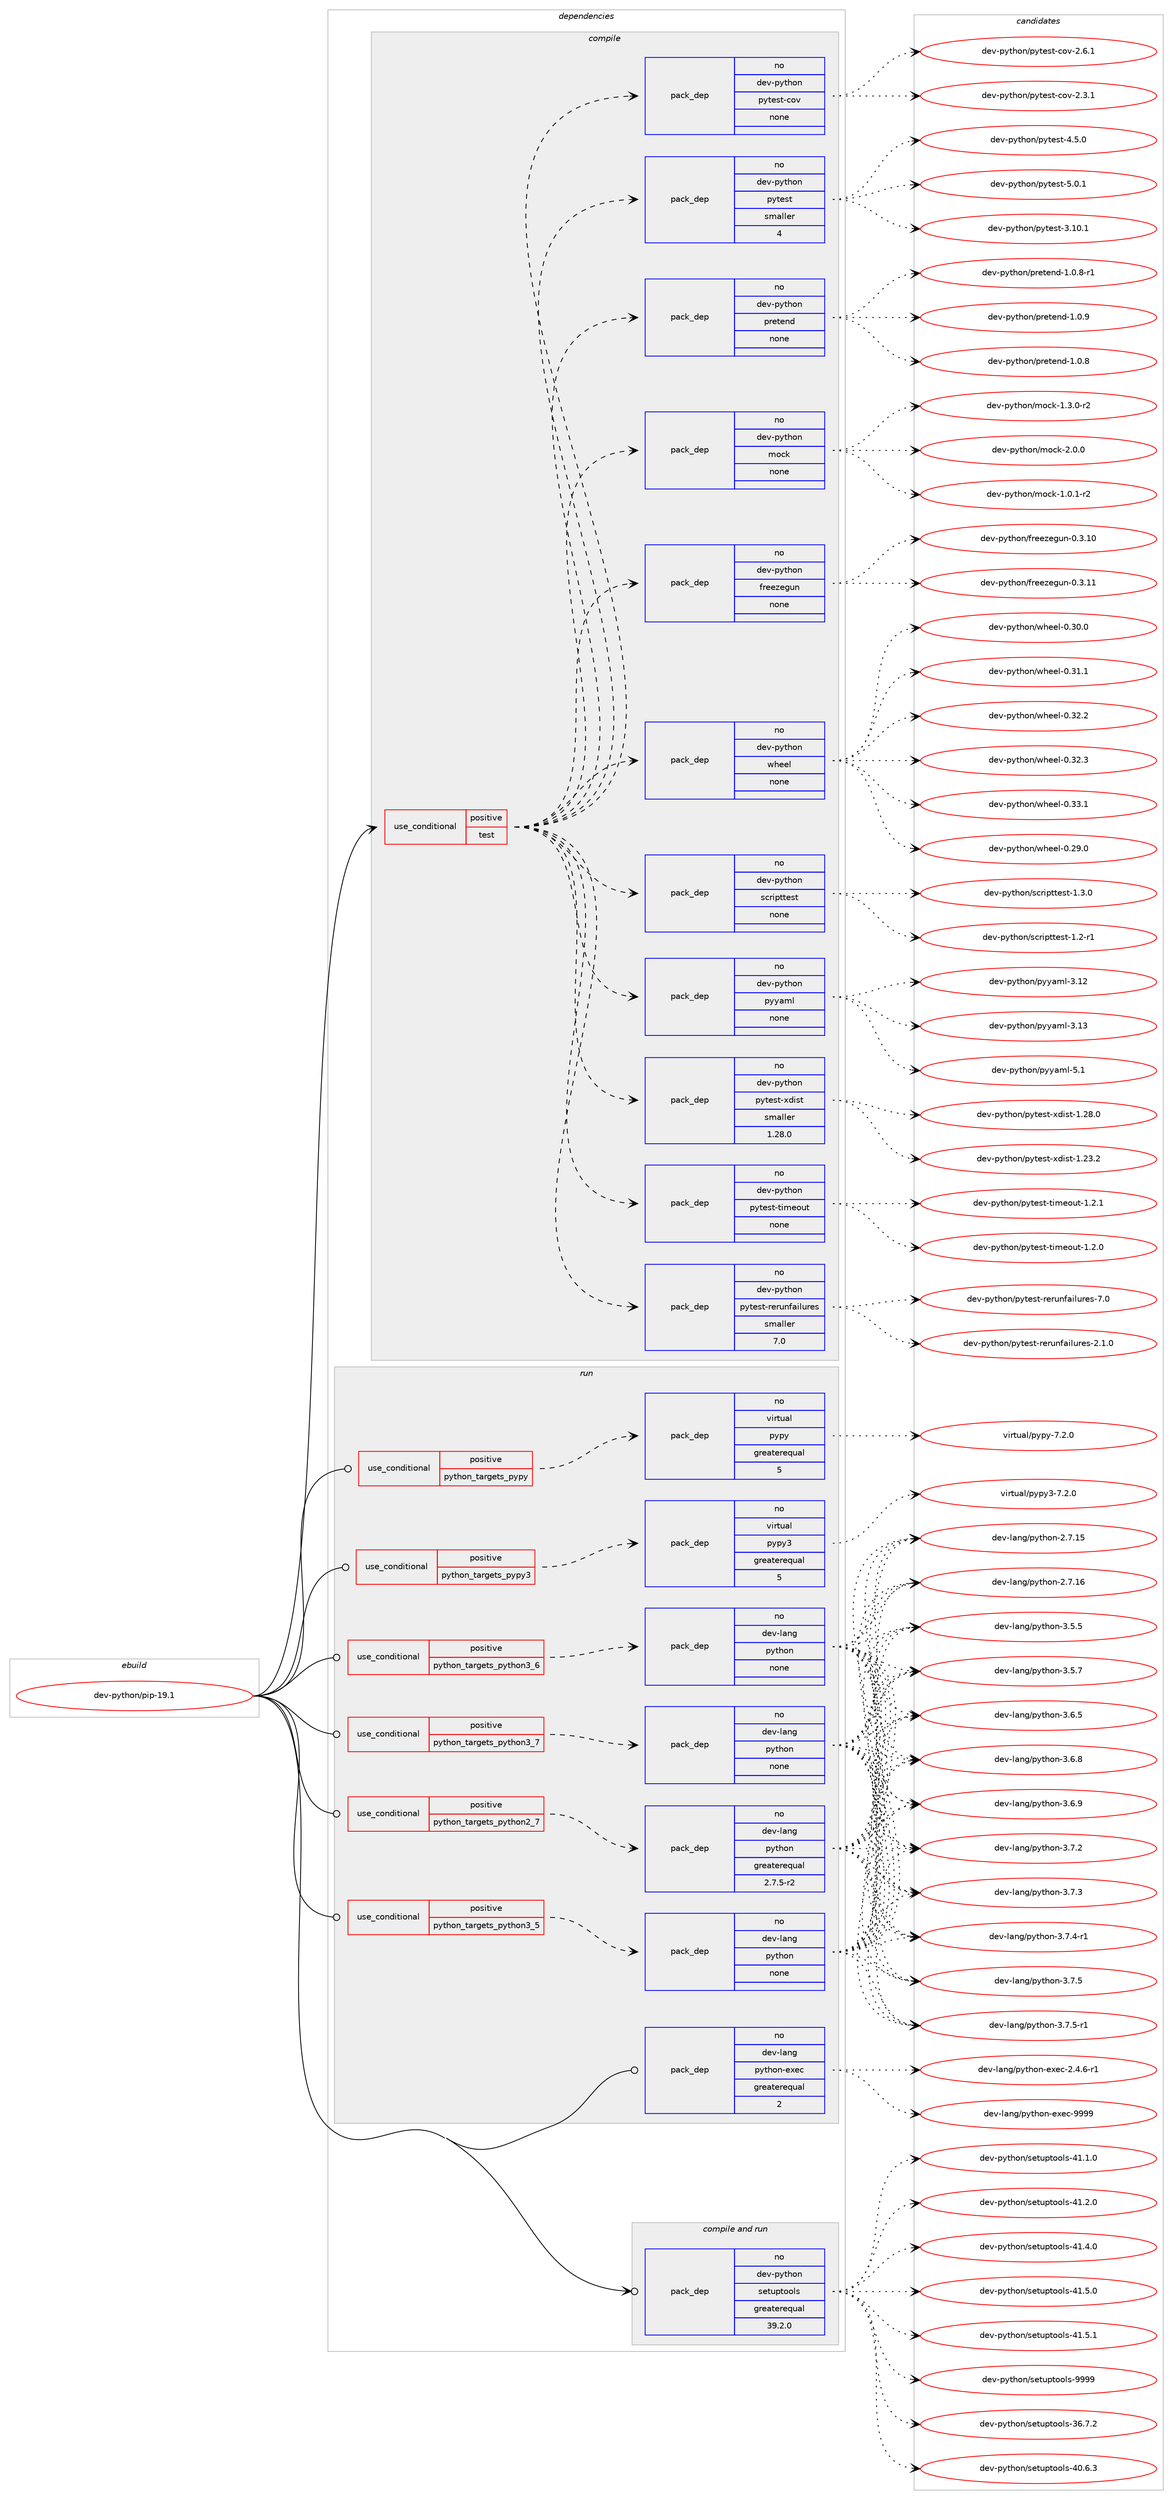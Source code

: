 digraph prolog {

# *************
# Graph options
# *************

newrank=true;
concentrate=true;
compound=true;
graph [rankdir=LR,fontname=Helvetica,fontsize=10,ranksep=1.5];#, ranksep=2.5, nodesep=0.2];
edge  [arrowhead=vee];
node  [fontname=Helvetica,fontsize=10];

# **********
# The ebuild
# **********

subgraph cluster_leftcol {
color=gray;
rank=same;
label=<<i>ebuild</i>>;
id [label="dev-python/pip-19.1", color=red, width=4, href="../dev-python/pip-19.1.svg"];
}

# ****************
# The dependencies
# ****************

subgraph cluster_midcol {
color=gray;
label=<<i>dependencies</i>>;
subgraph cluster_compile {
fillcolor="#eeeeee";
style=filled;
label=<<i>compile</i>>;
subgraph cond144595 {
dependency622175 [label=<<TABLE BORDER="0" CELLBORDER="1" CELLSPACING="0" CELLPADDING="4"><TR><TD ROWSPAN="3" CELLPADDING="10">use_conditional</TD></TR><TR><TD>positive</TD></TR><TR><TD>test</TD></TR></TABLE>>, shape=none, color=red];
subgraph pack465740 {
dependency622176 [label=<<TABLE BORDER="0" CELLBORDER="1" CELLSPACING="0" CELLPADDING="4" WIDTH="220"><TR><TD ROWSPAN="6" CELLPADDING="30">pack_dep</TD></TR><TR><TD WIDTH="110">no</TD></TR><TR><TD>dev-python</TD></TR><TR><TD>freezegun</TD></TR><TR><TD>none</TD></TR><TR><TD></TD></TR></TABLE>>, shape=none, color=blue];
}
dependency622175:e -> dependency622176:w [weight=20,style="dashed",arrowhead="vee"];
subgraph pack465741 {
dependency622177 [label=<<TABLE BORDER="0" CELLBORDER="1" CELLSPACING="0" CELLPADDING="4" WIDTH="220"><TR><TD ROWSPAN="6" CELLPADDING="30">pack_dep</TD></TR><TR><TD WIDTH="110">no</TD></TR><TR><TD>dev-python</TD></TR><TR><TD>mock</TD></TR><TR><TD>none</TD></TR><TR><TD></TD></TR></TABLE>>, shape=none, color=blue];
}
dependency622175:e -> dependency622177:w [weight=20,style="dashed",arrowhead="vee"];
subgraph pack465742 {
dependency622178 [label=<<TABLE BORDER="0" CELLBORDER="1" CELLSPACING="0" CELLPADDING="4" WIDTH="220"><TR><TD ROWSPAN="6" CELLPADDING="30">pack_dep</TD></TR><TR><TD WIDTH="110">no</TD></TR><TR><TD>dev-python</TD></TR><TR><TD>pretend</TD></TR><TR><TD>none</TD></TR><TR><TD></TD></TR></TABLE>>, shape=none, color=blue];
}
dependency622175:e -> dependency622178:w [weight=20,style="dashed",arrowhead="vee"];
subgraph pack465743 {
dependency622179 [label=<<TABLE BORDER="0" CELLBORDER="1" CELLSPACING="0" CELLPADDING="4" WIDTH="220"><TR><TD ROWSPAN="6" CELLPADDING="30">pack_dep</TD></TR><TR><TD WIDTH="110">no</TD></TR><TR><TD>dev-python</TD></TR><TR><TD>pytest</TD></TR><TR><TD>smaller</TD></TR><TR><TD>4</TD></TR></TABLE>>, shape=none, color=blue];
}
dependency622175:e -> dependency622179:w [weight=20,style="dashed",arrowhead="vee"];
subgraph pack465744 {
dependency622180 [label=<<TABLE BORDER="0" CELLBORDER="1" CELLSPACING="0" CELLPADDING="4" WIDTH="220"><TR><TD ROWSPAN="6" CELLPADDING="30">pack_dep</TD></TR><TR><TD WIDTH="110">no</TD></TR><TR><TD>dev-python</TD></TR><TR><TD>pytest-cov</TD></TR><TR><TD>none</TD></TR><TR><TD></TD></TR></TABLE>>, shape=none, color=blue];
}
dependency622175:e -> dependency622180:w [weight=20,style="dashed",arrowhead="vee"];
subgraph pack465745 {
dependency622181 [label=<<TABLE BORDER="0" CELLBORDER="1" CELLSPACING="0" CELLPADDING="4" WIDTH="220"><TR><TD ROWSPAN="6" CELLPADDING="30">pack_dep</TD></TR><TR><TD WIDTH="110">no</TD></TR><TR><TD>dev-python</TD></TR><TR><TD>pytest-rerunfailures</TD></TR><TR><TD>smaller</TD></TR><TR><TD>7.0</TD></TR></TABLE>>, shape=none, color=blue];
}
dependency622175:e -> dependency622181:w [weight=20,style="dashed",arrowhead="vee"];
subgraph pack465746 {
dependency622182 [label=<<TABLE BORDER="0" CELLBORDER="1" CELLSPACING="0" CELLPADDING="4" WIDTH="220"><TR><TD ROWSPAN="6" CELLPADDING="30">pack_dep</TD></TR><TR><TD WIDTH="110">no</TD></TR><TR><TD>dev-python</TD></TR><TR><TD>pytest-timeout</TD></TR><TR><TD>none</TD></TR><TR><TD></TD></TR></TABLE>>, shape=none, color=blue];
}
dependency622175:e -> dependency622182:w [weight=20,style="dashed",arrowhead="vee"];
subgraph pack465747 {
dependency622183 [label=<<TABLE BORDER="0" CELLBORDER="1" CELLSPACING="0" CELLPADDING="4" WIDTH="220"><TR><TD ROWSPAN="6" CELLPADDING="30">pack_dep</TD></TR><TR><TD WIDTH="110">no</TD></TR><TR><TD>dev-python</TD></TR><TR><TD>pytest-xdist</TD></TR><TR><TD>smaller</TD></TR><TR><TD>1.28.0</TD></TR></TABLE>>, shape=none, color=blue];
}
dependency622175:e -> dependency622183:w [weight=20,style="dashed",arrowhead="vee"];
subgraph pack465748 {
dependency622184 [label=<<TABLE BORDER="0" CELLBORDER="1" CELLSPACING="0" CELLPADDING="4" WIDTH="220"><TR><TD ROWSPAN="6" CELLPADDING="30">pack_dep</TD></TR><TR><TD WIDTH="110">no</TD></TR><TR><TD>dev-python</TD></TR><TR><TD>pyyaml</TD></TR><TR><TD>none</TD></TR><TR><TD></TD></TR></TABLE>>, shape=none, color=blue];
}
dependency622175:e -> dependency622184:w [weight=20,style="dashed",arrowhead="vee"];
subgraph pack465749 {
dependency622185 [label=<<TABLE BORDER="0" CELLBORDER="1" CELLSPACING="0" CELLPADDING="4" WIDTH="220"><TR><TD ROWSPAN="6" CELLPADDING="30">pack_dep</TD></TR><TR><TD WIDTH="110">no</TD></TR><TR><TD>dev-python</TD></TR><TR><TD>scripttest</TD></TR><TR><TD>none</TD></TR><TR><TD></TD></TR></TABLE>>, shape=none, color=blue];
}
dependency622175:e -> dependency622185:w [weight=20,style="dashed",arrowhead="vee"];
subgraph pack465750 {
dependency622186 [label=<<TABLE BORDER="0" CELLBORDER="1" CELLSPACING="0" CELLPADDING="4" WIDTH="220"><TR><TD ROWSPAN="6" CELLPADDING="30">pack_dep</TD></TR><TR><TD WIDTH="110">no</TD></TR><TR><TD>dev-python</TD></TR><TR><TD>wheel</TD></TR><TR><TD>none</TD></TR><TR><TD></TD></TR></TABLE>>, shape=none, color=blue];
}
dependency622175:e -> dependency622186:w [weight=20,style="dashed",arrowhead="vee"];
}
id:e -> dependency622175:w [weight=20,style="solid",arrowhead="vee"];
}
subgraph cluster_compileandrun {
fillcolor="#eeeeee";
style=filled;
label=<<i>compile and run</i>>;
subgraph pack465751 {
dependency622187 [label=<<TABLE BORDER="0" CELLBORDER="1" CELLSPACING="0" CELLPADDING="4" WIDTH="220"><TR><TD ROWSPAN="6" CELLPADDING="30">pack_dep</TD></TR><TR><TD WIDTH="110">no</TD></TR><TR><TD>dev-python</TD></TR><TR><TD>setuptools</TD></TR><TR><TD>greaterequal</TD></TR><TR><TD>39.2.0</TD></TR></TABLE>>, shape=none, color=blue];
}
id:e -> dependency622187:w [weight=20,style="solid",arrowhead="odotvee"];
}
subgraph cluster_run {
fillcolor="#eeeeee";
style=filled;
label=<<i>run</i>>;
subgraph cond144596 {
dependency622188 [label=<<TABLE BORDER="0" CELLBORDER="1" CELLSPACING="0" CELLPADDING="4"><TR><TD ROWSPAN="3" CELLPADDING="10">use_conditional</TD></TR><TR><TD>positive</TD></TR><TR><TD>python_targets_pypy</TD></TR></TABLE>>, shape=none, color=red];
subgraph pack465752 {
dependency622189 [label=<<TABLE BORDER="0" CELLBORDER="1" CELLSPACING="0" CELLPADDING="4" WIDTH="220"><TR><TD ROWSPAN="6" CELLPADDING="30">pack_dep</TD></TR><TR><TD WIDTH="110">no</TD></TR><TR><TD>virtual</TD></TR><TR><TD>pypy</TD></TR><TR><TD>greaterequal</TD></TR><TR><TD>5</TD></TR></TABLE>>, shape=none, color=blue];
}
dependency622188:e -> dependency622189:w [weight=20,style="dashed",arrowhead="vee"];
}
id:e -> dependency622188:w [weight=20,style="solid",arrowhead="odot"];
subgraph cond144597 {
dependency622190 [label=<<TABLE BORDER="0" CELLBORDER="1" CELLSPACING="0" CELLPADDING="4"><TR><TD ROWSPAN="3" CELLPADDING="10">use_conditional</TD></TR><TR><TD>positive</TD></TR><TR><TD>python_targets_pypy3</TD></TR></TABLE>>, shape=none, color=red];
subgraph pack465753 {
dependency622191 [label=<<TABLE BORDER="0" CELLBORDER="1" CELLSPACING="0" CELLPADDING="4" WIDTH="220"><TR><TD ROWSPAN="6" CELLPADDING="30">pack_dep</TD></TR><TR><TD WIDTH="110">no</TD></TR><TR><TD>virtual</TD></TR><TR><TD>pypy3</TD></TR><TR><TD>greaterequal</TD></TR><TR><TD>5</TD></TR></TABLE>>, shape=none, color=blue];
}
dependency622190:e -> dependency622191:w [weight=20,style="dashed",arrowhead="vee"];
}
id:e -> dependency622190:w [weight=20,style="solid",arrowhead="odot"];
subgraph cond144598 {
dependency622192 [label=<<TABLE BORDER="0" CELLBORDER="1" CELLSPACING="0" CELLPADDING="4"><TR><TD ROWSPAN="3" CELLPADDING="10">use_conditional</TD></TR><TR><TD>positive</TD></TR><TR><TD>python_targets_python2_7</TD></TR></TABLE>>, shape=none, color=red];
subgraph pack465754 {
dependency622193 [label=<<TABLE BORDER="0" CELLBORDER="1" CELLSPACING="0" CELLPADDING="4" WIDTH="220"><TR><TD ROWSPAN="6" CELLPADDING="30">pack_dep</TD></TR><TR><TD WIDTH="110">no</TD></TR><TR><TD>dev-lang</TD></TR><TR><TD>python</TD></TR><TR><TD>greaterequal</TD></TR><TR><TD>2.7.5-r2</TD></TR></TABLE>>, shape=none, color=blue];
}
dependency622192:e -> dependency622193:w [weight=20,style="dashed",arrowhead="vee"];
}
id:e -> dependency622192:w [weight=20,style="solid",arrowhead="odot"];
subgraph cond144599 {
dependency622194 [label=<<TABLE BORDER="0" CELLBORDER="1" CELLSPACING="0" CELLPADDING="4"><TR><TD ROWSPAN="3" CELLPADDING="10">use_conditional</TD></TR><TR><TD>positive</TD></TR><TR><TD>python_targets_python3_5</TD></TR></TABLE>>, shape=none, color=red];
subgraph pack465755 {
dependency622195 [label=<<TABLE BORDER="0" CELLBORDER="1" CELLSPACING="0" CELLPADDING="4" WIDTH="220"><TR><TD ROWSPAN="6" CELLPADDING="30">pack_dep</TD></TR><TR><TD WIDTH="110">no</TD></TR><TR><TD>dev-lang</TD></TR><TR><TD>python</TD></TR><TR><TD>none</TD></TR><TR><TD></TD></TR></TABLE>>, shape=none, color=blue];
}
dependency622194:e -> dependency622195:w [weight=20,style="dashed",arrowhead="vee"];
}
id:e -> dependency622194:w [weight=20,style="solid",arrowhead="odot"];
subgraph cond144600 {
dependency622196 [label=<<TABLE BORDER="0" CELLBORDER="1" CELLSPACING="0" CELLPADDING="4"><TR><TD ROWSPAN="3" CELLPADDING="10">use_conditional</TD></TR><TR><TD>positive</TD></TR><TR><TD>python_targets_python3_6</TD></TR></TABLE>>, shape=none, color=red];
subgraph pack465756 {
dependency622197 [label=<<TABLE BORDER="0" CELLBORDER="1" CELLSPACING="0" CELLPADDING="4" WIDTH="220"><TR><TD ROWSPAN="6" CELLPADDING="30">pack_dep</TD></TR><TR><TD WIDTH="110">no</TD></TR><TR><TD>dev-lang</TD></TR><TR><TD>python</TD></TR><TR><TD>none</TD></TR><TR><TD></TD></TR></TABLE>>, shape=none, color=blue];
}
dependency622196:e -> dependency622197:w [weight=20,style="dashed",arrowhead="vee"];
}
id:e -> dependency622196:w [weight=20,style="solid",arrowhead="odot"];
subgraph cond144601 {
dependency622198 [label=<<TABLE BORDER="0" CELLBORDER="1" CELLSPACING="0" CELLPADDING="4"><TR><TD ROWSPAN="3" CELLPADDING="10">use_conditional</TD></TR><TR><TD>positive</TD></TR><TR><TD>python_targets_python3_7</TD></TR></TABLE>>, shape=none, color=red];
subgraph pack465757 {
dependency622199 [label=<<TABLE BORDER="0" CELLBORDER="1" CELLSPACING="0" CELLPADDING="4" WIDTH="220"><TR><TD ROWSPAN="6" CELLPADDING="30">pack_dep</TD></TR><TR><TD WIDTH="110">no</TD></TR><TR><TD>dev-lang</TD></TR><TR><TD>python</TD></TR><TR><TD>none</TD></TR><TR><TD></TD></TR></TABLE>>, shape=none, color=blue];
}
dependency622198:e -> dependency622199:w [weight=20,style="dashed",arrowhead="vee"];
}
id:e -> dependency622198:w [weight=20,style="solid",arrowhead="odot"];
subgraph pack465758 {
dependency622200 [label=<<TABLE BORDER="0" CELLBORDER="1" CELLSPACING="0" CELLPADDING="4" WIDTH="220"><TR><TD ROWSPAN="6" CELLPADDING="30">pack_dep</TD></TR><TR><TD WIDTH="110">no</TD></TR><TR><TD>dev-lang</TD></TR><TR><TD>python-exec</TD></TR><TR><TD>greaterequal</TD></TR><TR><TD>2</TD></TR></TABLE>>, shape=none, color=blue];
}
id:e -> dependency622200:w [weight=20,style="solid",arrowhead="odot"];
}
}

# **************
# The candidates
# **************

subgraph cluster_choices {
rank=same;
color=gray;
label=<<i>candidates</i>>;

subgraph choice465740 {
color=black;
nodesep=1;
choice100101118451121211161041111104710211410110112210110311711045484651464948 [label="dev-python/freezegun-0.3.10", color=red, width=4,href="../dev-python/freezegun-0.3.10.svg"];
choice100101118451121211161041111104710211410110112210110311711045484651464949 [label="dev-python/freezegun-0.3.11", color=red, width=4,href="../dev-python/freezegun-0.3.11.svg"];
dependency622176:e -> choice100101118451121211161041111104710211410110112210110311711045484651464948:w [style=dotted,weight="100"];
dependency622176:e -> choice100101118451121211161041111104710211410110112210110311711045484651464949:w [style=dotted,weight="100"];
}
subgraph choice465741 {
color=black;
nodesep=1;
choice1001011184511212111610411111047109111991074549464846494511450 [label="dev-python/mock-1.0.1-r2", color=red, width=4,href="../dev-python/mock-1.0.1-r2.svg"];
choice1001011184511212111610411111047109111991074549465146484511450 [label="dev-python/mock-1.3.0-r2", color=red, width=4,href="../dev-python/mock-1.3.0-r2.svg"];
choice100101118451121211161041111104710911199107455046484648 [label="dev-python/mock-2.0.0", color=red, width=4,href="../dev-python/mock-2.0.0.svg"];
dependency622177:e -> choice1001011184511212111610411111047109111991074549464846494511450:w [style=dotted,weight="100"];
dependency622177:e -> choice1001011184511212111610411111047109111991074549465146484511450:w [style=dotted,weight="100"];
dependency622177:e -> choice100101118451121211161041111104710911199107455046484648:w [style=dotted,weight="100"];
}
subgraph choice465742 {
color=black;
nodesep=1;
choice1001011184511212111610411111047112114101116101110100454946484656 [label="dev-python/pretend-1.0.8", color=red, width=4,href="../dev-python/pretend-1.0.8.svg"];
choice10010111845112121116104111110471121141011161011101004549464846564511449 [label="dev-python/pretend-1.0.8-r1", color=red, width=4,href="../dev-python/pretend-1.0.8-r1.svg"];
choice1001011184511212111610411111047112114101116101110100454946484657 [label="dev-python/pretend-1.0.9", color=red, width=4,href="../dev-python/pretend-1.0.9.svg"];
dependency622178:e -> choice1001011184511212111610411111047112114101116101110100454946484656:w [style=dotted,weight="100"];
dependency622178:e -> choice10010111845112121116104111110471121141011161011101004549464846564511449:w [style=dotted,weight="100"];
dependency622178:e -> choice1001011184511212111610411111047112114101116101110100454946484657:w [style=dotted,weight="100"];
}
subgraph choice465743 {
color=black;
nodesep=1;
choice100101118451121211161041111104711212111610111511645514649484649 [label="dev-python/pytest-3.10.1", color=red, width=4,href="../dev-python/pytest-3.10.1.svg"];
choice1001011184511212111610411111047112121116101115116455246534648 [label="dev-python/pytest-4.5.0", color=red, width=4,href="../dev-python/pytest-4.5.0.svg"];
choice1001011184511212111610411111047112121116101115116455346484649 [label="dev-python/pytest-5.0.1", color=red, width=4,href="../dev-python/pytest-5.0.1.svg"];
dependency622179:e -> choice100101118451121211161041111104711212111610111511645514649484649:w [style=dotted,weight="100"];
dependency622179:e -> choice1001011184511212111610411111047112121116101115116455246534648:w [style=dotted,weight="100"];
dependency622179:e -> choice1001011184511212111610411111047112121116101115116455346484649:w [style=dotted,weight="100"];
}
subgraph choice465744 {
color=black;
nodesep=1;
choice10010111845112121116104111110471121211161011151164599111118455046514649 [label="dev-python/pytest-cov-2.3.1", color=red, width=4,href="../dev-python/pytest-cov-2.3.1.svg"];
choice10010111845112121116104111110471121211161011151164599111118455046544649 [label="dev-python/pytest-cov-2.6.1", color=red, width=4,href="../dev-python/pytest-cov-2.6.1.svg"];
dependency622180:e -> choice10010111845112121116104111110471121211161011151164599111118455046514649:w [style=dotted,weight="100"];
dependency622180:e -> choice10010111845112121116104111110471121211161011151164599111118455046544649:w [style=dotted,weight="100"];
}
subgraph choice465745 {
color=black;
nodesep=1;
choice10010111845112121116104111110471121211161011151164511410111411711010297105108117114101115455046494648 [label="dev-python/pytest-rerunfailures-2.1.0", color=red, width=4,href="../dev-python/pytest-rerunfailures-2.1.0.svg"];
choice1001011184511212111610411111047112121116101115116451141011141171101029710510811711410111545554648 [label="dev-python/pytest-rerunfailures-7.0", color=red, width=4,href="../dev-python/pytest-rerunfailures-7.0.svg"];
dependency622181:e -> choice10010111845112121116104111110471121211161011151164511410111411711010297105108117114101115455046494648:w [style=dotted,weight="100"];
dependency622181:e -> choice1001011184511212111610411111047112121116101115116451141011141171101029710510811711410111545554648:w [style=dotted,weight="100"];
}
subgraph choice465746 {
color=black;
nodesep=1;
choice100101118451121211161041111104711212111610111511645116105109101111117116454946504648 [label="dev-python/pytest-timeout-1.2.0", color=red, width=4,href="../dev-python/pytest-timeout-1.2.0.svg"];
choice100101118451121211161041111104711212111610111511645116105109101111117116454946504649 [label="dev-python/pytest-timeout-1.2.1", color=red, width=4,href="../dev-python/pytest-timeout-1.2.1.svg"];
dependency622182:e -> choice100101118451121211161041111104711212111610111511645116105109101111117116454946504648:w [style=dotted,weight="100"];
dependency622182:e -> choice100101118451121211161041111104711212111610111511645116105109101111117116454946504649:w [style=dotted,weight="100"];
}
subgraph choice465747 {
color=black;
nodesep=1;
choice10010111845112121116104111110471121211161011151164512010010511511645494650514650 [label="dev-python/pytest-xdist-1.23.2", color=red, width=4,href="../dev-python/pytest-xdist-1.23.2.svg"];
choice10010111845112121116104111110471121211161011151164512010010511511645494650564648 [label="dev-python/pytest-xdist-1.28.0", color=red, width=4,href="../dev-python/pytest-xdist-1.28.0.svg"];
dependency622183:e -> choice10010111845112121116104111110471121211161011151164512010010511511645494650514650:w [style=dotted,weight="100"];
dependency622183:e -> choice10010111845112121116104111110471121211161011151164512010010511511645494650564648:w [style=dotted,weight="100"];
}
subgraph choice465748 {
color=black;
nodesep=1;
choice1001011184511212111610411111047112121121971091084551464950 [label="dev-python/pyyaml-3.12", color=red, width=4,href="../dev-python/pyyaml-3.12.svg"];
choice1001011184511212111610411111047112121121971091084551464951 [label="dev-python/pyyaml-3.13", color=red, width=4,href="../dev-python/pyyaml-3.13.svg"];
choice10010111845112121116104111110471121211219710910845534649 [label="dev-python/pyyaml-5.1", color=red, width=4,href="../dev-python/pyyaml-5.1.svg"];
dependency622184:e -> choice1001011184511212111610411111047112121121971091084551464950:w [style=dotted,weight="100"];
dependency622184:e -> choice1001011184511212111610411111047112121121971091084551464951:w [style=dotted,weight="100"];
dependency622184:e -> choice10010111845112121116104111110471121211219710910845534649:w [style=dotted,weight="100"];
}
subgraph choice465749 {
color=black;
nodesep=1;
choice100101118451121211161041111104711599114105112116116101115116454946504511449 [label="dev-python/scripttest-1.2-r1", color=red, width=4,href="../dev-python/scripttest-1.2-r1.svg"];
choice100101118451121211161041111104711599114105112116116101115116454946514648 [label="dev-python/scripttest-1.3.0", color=red, width=4,href="../dev-python/scripttest-1.3.0.svg"];
dependency622185:e -> choice100101118451121211161041111104711599114105112116116101115116454946504511449:w [style=dotted,weight="100"];
dependency622185:e -> choice100101118451121211161041111104711599114105112116116101115116454946514648:w [style=dotted,weight="100"];
}
subgraph choice465750 {
color=black;
nodesep=1;
choice100101118451121211161041111104711910410110110845484650574648 [label="dev-python/wheel-0.29.0", color=red, width=4,href="../dev-python/wheel-0.29.0.svg"];
choice100101118451121211161041111104711910410110110845484651484648 [label="dev-python/wheel-0.30.0", color=red, width=4,href="../dev-python/wheel-0.30.0.svg"];
choice100101118451121211161041111104711910410110110845484651494649 [label="dev-python/wheel-0.31.1", color=red, width=4,href="../dev-python/wheel-0.31.1.svg"];
choice100101118451121211161041111104711910410110110845484651504650 [label="dev-python/wheel-0.32.2", color=red, width=4,href="../dev-python/wheel-0.32.2.svg"];
choice100101118451121211161041111104711910410110110845484651504651 [label="dev-python/wheel-0.32.3", color=red, width=4,href="../dev-python/wheel-0.32.3.svg"];
choice100101118451121211161041111104711910410110110845484651514649 [label="dev-python/wheel-0.33.1", color=red, width=4,href="../dev-python/wheel-0.33.1.svg"];
dependency622186:e -> choice100101118451121211161041111104711910410110110845484650574648:w [style=dotted,weight="100"];
dependency622186:e -> choice100101118451121211161041111104711910410110110845484651484648:w [style=dotted,weight="100"];
dependency622186:e -> choice100101118451121211161041111104711910410110110845484651494649:w [style=dotted,weight="100"];
dependency622186:e -> choice100101118451121211161041111104711910410110110845484651504650:w [style=dotted,weight="100"];
dependency622186:e -> choice100101118451121211161041111104711910410110110845484651504651:w [style=dotted,weight="100"];
dependency622186:e -> choice100101118451121211161041111104711910410110110845484651514649:w [style=dotted,weight="100"];
}
subgraph choice465751 {
color=black;
nodesep=1;
choice100101118451121211161041111104711510111611711211611111110811545515446554650 [label="dev-python/setuptools-36.7.2", color=red, width=4,href="../dev-python/setuptools-36.7.2.svg"];
choice100101118451121211161041111104711510111611711211611111110811545524846544651 [label="dev-python/setuptools-40.6.3", color=red, width=4,href="../dev-python/setuptools-40.6.3.svg"];
choice100101118451121211161041111104711510111611711211611111110811545524946494648 [label="dev-python/setuptools-41.1.0", color=red, width=4,href="../dev-python/setuptools-41.1.0.svg"];
choice100101118451121211161041111104711510111611711211611111110811545524946504648 [label="dev-python/setuptools-41.2.0", color=red, width=4,href="../dev-python/setuptools-41.2.0.svg"];
choice100101118451121211161041111104711510111611711211611111110811545524946524648 [label="dev-python/setuptools-41.4.0", color=red, width=4,href="../dev-python/setuptools-41.4.0.svg"];
choice100101118451121211161041111104711510111611711211611111110811545524946534648 [label="dev-python/setuptools-41.5.0", color=red, width=4,href="../dev-python/setuptools-41.5.0.svg"];
choice100101118451121211161041111104711510111611711211611111110811545524946534649 [label="dev-python/setuptools-41.5.1", color=red, width=4,href="../dev-python/setuptools-41.5.1.svg"];
choice10010111845112121116104111110471151011161171121161111111081154557575757 [label="dev-python/setuptools-9999", color=red, width=4,href="../dev-python/setuptools-9999.svg"];
dependency622187:e -> choice100101118451121211161041111104711510111611711211611111110811545515446554650:w [style=dotted,weight="100"];
dependency622187:e -> choice100101118451121211161041111104711510111611711211611111110811545524846544651:w [style=dotted,weight="100"];
dependency622187:e -> choice100101118451121211161041111104711510111611711211611111110811545524946494648:w [style=dotted,weight="100"];
dependency622187:e -> choice100101118451121211161041111104711510111611711211611111110811545524946504648:w [style=dotted,weight="100"];
dependency622187:e -> choice100101118451121211161041111104711510111611711211611111110811545524946524648:w [style=dotted,weight="100"];
dependency622187:e -> choice100101118451121211161041111104711510111611711211611111110811545524946534648:w [style=dotted,weight="100"];
dependency622187:e -> choice100101118451121211161041111104711510111611711211611111110811545524946534649:w [style=dotted,weight="100"];
dependency622187:e -> choice10010111845112121116104111110471151011161171121161111111081154557575757:w [style=dotted,weight="100"];
}
subgraph choice465752 {
color=black;
nodesep=1;
choice1181051141161179710847112121112121455546504648 [label="virtual/pypy-7.2.0", color=red, width=4,href="../virtual/pypy-7.2.0.svg"];
dependency622189:e -> choice1181051141161179710847112121112121455546504648:w [style=dotted,weight="100"];
}
subgraph choice465753 {
color=black;
nodesep=1;
choice118105114116117971084711212111212151455546504648 [label="virtual/pypy3-7.2.0", color=red, width=4,href="../virtual/pypy3-7.2.0.svg"];
dependency622191:e -> choice118105114116117971084711212111212151455546504648:w [style=dotted,weight="100"];
}
subgraph choice465754 {
color=black;
nodesep=1;
choice10010111845108971101034711212111610411111045504655464953 [label="dev-lang/python-2.7.15", color=red, width=4,href="../dev-lang/python-2.7.15.svg"];
choice10010111845108971101034711212111610411111045504655464954 [label="dev-lang/python-2.7.16", color=red, width=4,href="../dev-lang/python-2.7.16.svg"];
choice100101118451089711010347112121116104111110455146534653 [label="dev-lang/python-3.5.5", color=red, width=4,href="../dev-lang/python-3.5.5.svg"];
choice100101118451089711010347112121116104111110455146534655 [label="dev-lang/python-3.5.7", color=red, width=4,href="../dev-lang/python-3.5.7.svg"];
choice100101118451089711010347112121116104111110455146544653 [label="dev-lang/python-3.6.5", color=red, width=4,href="../dev-lang/python-3.6.5.svg"];
choice100101118451089711010347112121116104111110455146544656 [label="dev-lang/python-3.6.8", color=red, width=4,href="../dev-lang/python-3.6.8.svg"];
choice100101118451089711010347112121116104111110455146544657 [label="dev-lang/python-3.6.9", color=red, width=4,href="../dev-lang/python-3.6.9.svg"];
choice100101118451089711010347112121116104111110455146554650 [label="dev-lang/python-3.7.2", color=red, width=4,href="../dev-lang/python-3.7.2.svg"];
choice100101118451089711010347112121116104111110455146554651 [label="dev-lang/python-3.7.3", color=red, width=4,href="../dev-lang/python-3.7.3.svg"];
choice1001011184510897110103471121211161041111104551465546524511449 [label="dev-lang/python-3.7.4-r1", color=red, width=4,href="../dev-lang/python-3.7.4-r1.svg"];
choice100101118451089711010347112121116104111110455146554653 [label="dev-lang/python-3.7.5", color=red, width=4,href="../dev-lang/python-3.7.5.svg"];
choice1001011184510897110103471121211161041111104551465546534511449 [label="dev-lang/python-3.7.5-r1", color=red, width=4,href="../dev-lang/python-3.7.5-r1.svg"];
dependency622193:e -> choice10010111845108971101034711212111610411111045504655464953:w [style=dotted,weight="100"];
dependency622193:e -> choice10010111845108971101034711212111610411111045504655464954:w [style=dotted,weight="100"];
dependency622193:e -> choice100101118451089711010347112121116104111110455146534653:w [style=dotted,weight="100"];
dependency622193:e -> choice100101118451089711010347112121116104111110455146534655:w [style=dotted,weight="100"];
dependency622193:e -> choice100101118451089711010347112121116104111110455146544653:w [style=dotted,weight="100"];
dependency622193:e -> choice100101118451089711010347112121116104111110455146544656:w [style=dotted,weight="100"];
dependency622193:e -> choice100101118451089711010347112121116104111110455146544657:w [style=dotted,weight="100"];
dependency622193:e -> choice100101118451089711010347112121116104111110455146554650:w [style=dotted,weight="100"];
dependency622193:e -> choice100101118451089711010347112121116104111110455146554651:w [style=dotted,weight="100"];
dependency622193:e -> choice1001011184510897110103471121211161041111104551465546524511449:w [style=dotted,weight="100"];
dependency622193:e -> choice100101118451089711010347112121116104111110455146554653:w [style=dotted,weight="100"];
dependency622193:e -> choice1001011184510897110103471121211161041111104551465546534511449:w [style=dotted,weight="100"];
}
subgraph choice465755 {
color=black;
nodesep=1;
choice10010111845108971101034711212111610411111045504655464953 [label="dev-lang/python-2.7.15", color=red, width=4,href="../dev-lang/python-2.7.15.svg"];
choice10010111845108971101034711212111610411111045504655464954 [label="dev-lang/python-2.7.16", color=red, width=4,href="../dev-lang/python-2.7.16.svg"];
choice100101118451089711010347112121116104111110455146534653 [label="dev-lang/python-3.5.5", color=red, width=4,href="../dev-lang/python-3.5.5.svg"];
choice100101118451089711010347112121116104111110455146534655 [label="dev-lang/python-3.5.7", color=red, width=4,href="../dev-lang/python-3.5.7.svg"];
choice100101118451089711010347112121116104111110455146544653 [label="dev-lang/python-3.6.5", color=red, width=4,href="../dev-lang/python-3.6.5.svg"];
choice100101118451089711010347112121116104111110455146544656 [label="dev-lang/python-3.6.8", color=red, width=4,href="../dev-lang/python-3.6.8.svg"];
choice100101118451089711010347112121116104111110455146544657 [label="dev-lang/python-3.6.9", color=red, width=4,href="../dev-lang/python-3.6.9.svg"];
choice100101118451089711010347112121116104111110455146554650 [label="dev-lang/python-3.7.2", color=red, width=4,href="../dev-lang/python-3.7.2.svg"];
choice100101118451089711010347112121116104111110455146554651 [label="dev-lang/python-3.7.3", color=red, width=4,href="../dev-lang/python-3.7.3.svg"];
choice1001011184510897110103471121211161041111104551465546524511449 [label="dev-lang/python-3.7.4-r1", color=red, width=4,href="../dev-lang/python-3.7.4-r1.svg"];
choice100101118451089711010347112121116104111110455146554653 [label="dev-lang/python-3.7.5", color=red, width=4,href="../dev-lang/python-3.7.5.svg"];
choice1001011184510897110103471121211161041111104551465546534511449 [label="dev-lang/python-3.7.5-r1", color=red, width=4,href="../dev-lang/python-3.7.5-r1.svg"];
dependency622195:e -> choice10010111845108971101034711212111610411111045504655464953:w [style=dotted,weight="100"];
dependency622195:e -> choice10010111845108971101034711212111610411111045504655464954:w [style=dotted,weight="100"];
dependency622195:e -> choice100101118451089711010347112121116104111110455146534653:w [style=dotted,weight="100"];
dependency622195:e -> choice100101118451089711010347112121116104111110455146534655:w [style=dotted,weight="100"];
dependency622195:e -> choice100101118451089711010347112121116104111110455146544653:w [style=dotted,weight="100"];
dependency622195:e -> choice100101118451089711010347112121116104111110455146544656:w [style=dotted,weight="100"];
dependency622195:e -> choice100101118451089711010347112121116104111110455146544657:w [style=dotted,weight="100"];
dependency622195:e -> choice100101118451089711010347112121116104111110455146554650:w [style=dotted,weight="100"];
dependency622195:e -> choice100101118451089711010347112121116104111110455146554651:w [style=dotted,weight="100"];
dependency622195:e -> choice1001011184510897110103471121211161041111104551465546524511449:w [style=dotted,weight="100"];
dependency622195:e -> choice100101118451089711010347112121116104111110455146554653:w [style=dotted,weight="100"];
dependency622195:e -> choice1001011184510897110103471121211161041111104551465546534511449:w [style=dotted,weight="100"];
}
subgraph choice465756 {
color=black;
nodesep=1;
choice10010111845108971101034711212111610411111045504655464953 [label="dev-lang/python-2.7.15", color=red, width=4,href="../dev-lang/python-2.7.15.svg"];
choice10010111845108971101034711212111610411111045504655464954 [label="dev-lang/python-2.7.16", color=red, width=4,href="../dev-lang/python-2.7.16.svg"];
choice100101118451089711010347112121116104111110455146534653 [label="dev-lang/python-3.5.5", color=red, width=4,href="../dev-lang/python-3.5.5.svg"];
choice100101118451089711010347112121116104111110455146534655 [label="dev-lang/python-3.5.7", color=red, width=4,href="../dev-lang/python-3.5.7.svg"];
choice100101118451089711010347112121116104111110455146544653 [label="dev-lang/python-3.6.5", color=red, width=4,href="../dev-lang/python-3.6.5.svg"];
choice100101118451089711010347112121116104111110455146544656 [label="dev-lang/python-3.6.8", color=red, width=4,href="../dev-lang/python-3.6.8.svg"];
choice100101118451089711010347112121116104111110455146544657 [label="dev-lang/python-3.6.9", color=red, width=4,href="../dev-lang/python-3.6.9.svg"];
choice100101118451089711010347112121116104111110455146554650 [label="dev-lang/python-3.7.2", color=red, width=4,href="../dev-lang/python-3.7.2.svg"];
choice100101118451089711010347112121116104111110455146554651 [label="dev-lang/python-3.7.3", color=red, width=4,href="../dev-lang/python-3.7.3.svg"];
choice1001011184510897110103471121211161041111104551465546524511449 [label="dev-lang/python-3.7.4-r1", color=red, width=4,href="../dev-lang/python-3.7.4-r1.svg"];
choice100101118451089711010347112121116104111110455146554653 [label="dev-lang/python-3.7.5", color=red, width=4,href="../dev-lang/python-3.7.5.svg"];
choice1001011184510897110103471121211161041111104551465546534511449 [label="dev-lang/python-3.7.5-r1", color=red, width=4,href="../dev-lang/python-3.7.5-r1.svg"];
dependency622197:e -> choice10010111845108971101034711212111610411111045504655464953:w [style=dotted,weight="100"];
dependency622197:e -> choice10010111845108971101034711212111610411111045504655464954:w [style=dotted,weight="100"];
dependency622197:e -> choice100101118451089711010347112121116104111110455146534653:w [style=dotted,weight="100"];
dependency622197:e -> choice100101118451089711010347112121116104111110455146534655:w [style=dotted,weight="100"];
dependency622197:e -> choice100101118451089711010347112121116104111110455146544653:w [style=dotted,weight="100"];
dependency622197:e -> choice100101118451089711010347112121116104111110455146544656:w [style=dotted,weight="100"];
dependency622197:e -> choice100101118451089711010347112121116104111110455146544657:w [style=dotted,weight="100"];
dependency622197:e -> choice100101118451089711010347112121116104111110455146554650:w [style=dotted,weight="100"];
dependency622197:e -> choice100101118451089711010347112121116104111110455146554651:w [style=dotted,weight="100"];
dependency622197:e -> choice1001011184510897110103471121211161041111104551465546524511449:w [style=dotted,weight="100"];
dependency622197:e -> choice100101118451089711010347112121116104111110455146554653:w [style=dotted,weight="100"];
dependency622197:e -> choice1001011184510897110103471121211161041111104551465546534511449:w [style=dotted,weight="100"];
}
subgraph choice465757 {
color=black;
nodesep=1;
choice10010111845108971101034711212111610411111045504655464953 [label="dev-lang/python-2.7.15", color=red, width=4,href="../dev-lang/python-2.7.15.svg"];
choice10010111845108971101034711212111610411111045504655464954 [label="dev-lang/python-2.7.16", color=red, width=4,href="../dev-lang/python-2.7.16.svg"];
choice100101118451089711010347112121116104111110455146534653 [label="dev-lang/python-3.5.5", color=red, width=4,href="../dev-lang/python-3.5.5.svg"];
choice100101118451089711010347112121116104111110455146534655 [label="dev-lang/python-3.5.7", color=red, width=4,href="../dev-lang/python-3.5.7.svg"];
choice100101118451089711010347112121116104111110455146544653 [label="dev-lang/python-3.6.5", color=red, width=4,href="../dev-lang/python-3.6.5.svg"];
choice100101118451089711010347112121116104111110455146544656 [label="dev-lang/python-3.6.8", color=red, width=4,href="../dev-lang/python-3.6.8.svg"];
choice100101118451089711010347112121116104111110455146544657 [label="dev-lang/python-3.6.9", color=red, width=4,href="../dev-lang/python-3.6.9.svg"];
choice100101118451089711010347112121116104111110455146554650 [label="dev-lang/python-3.7.2", color=red, width=4,href="../dev-lang/python-3.7.2.svg"];
choice100101118451089711010347112121116104111110455146554651 [label="dev-lang/python-3.7.3", color=red, width=4,href="../dev-lang/python-3.7.3.svg"];
choice1001011184510897110103471121211161041111104551465546524511449 [label="dev-lang/python-3.7.4-r1", color=red, width=4,href="../dev-lang/python-3.7.4-r1.svg"];
choice100101118451089711010347112121116104111110455146554653 [label="dev-lang/python-3.7.5", color=red, width=4,href="../dev-lang/python-3.7.5.svg"];
choice1001011184510897110103471121211161041111104551465546534511449 [label="dev-lang/python-3.7.5-r1", color=red, width=4,href="../dev-lang/python-3.7.5-r1.svg"];
dependency622199:e -> choice10010111845108971101034711212111610411111045504655464953:w [style=dotted,weight="100"];
dependency622199:e -> choice10010111845108971101034711212111610411111045504655464954:w [style=dotted,weight="100"];
dependency622199:e -> choice100101118451089711010347112121116104111110455146534653:w [style=dotted,weight="100"];
dependency622199:e -> choice100101118451089711010347112121116104111110455146534655:w [style=dotted,weight="100"];
dependency622199:e -> choice100101118451089711010347112121116104111110455146544653:w [style=dotted,weight="100"];
dependency622199:e -> choice100101118451089711010347112121116104111110455146544656:w [style=dotted,weight="100"];
dependency622199:e -> choice100101118451089711010347112121116104111110455146544657:w [style=dotted,weight="100"];
dependency622199:e -> choice100101118451089711010347112121116104111110455146554650:w [style=dotted,weight="100"];
dependency622199:e -> choice100101118451089711010347112121116104111110455146554651:w [style=dotted,weight="100"];
dependency622199:e -> choice1001011184510897110103471121211161041111104551465546524511449:w [style=dotted,weight="100"];
dependency622199:e -> choice100101118451089711010347112121116104111110455146554653:w [style=dotted,weight="100"];
dependency622199:e -> choice1001011184510897110103471121211161041111104551465546534511449:w [style=dotted,weight="100"];
}
subgraph choice465758 {
color=black;
nodesep=1;
choice10010111845108971101034711212111610411111045101120101994550465246544511449 [label="dev-lang/python-exec-2.4.6-r1", color=red, width=4,href="../dev-lang/python-exec-2.4.6-r1.svg"];
choice10010111845108971101034711212111610411111045101120101994557575757 [label="dev-lang/python-exec-9999", color=red, width=4,href="../dev-lang/python-exec-9999.svg"];
dependency622200:e -> choice10010111845108971101034711212111610411111045101120101994550465246544511449:w [style=dotted,weight="100"];
dependency622200:e -> choice10010111845108971101034711212111610411111045101120101994557575757:w [style=dotted,weight="100"];
}
}

}
